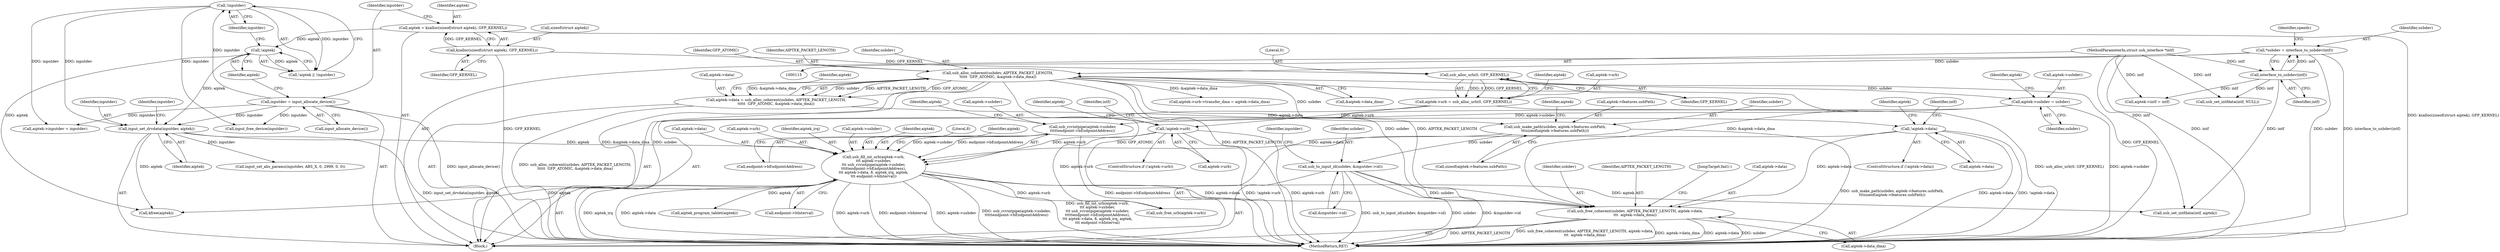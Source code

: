digraph "0_linux_8e20cf2bce122ce9262d6034ee5d5b76fbb92f96@API" {
"1000760" [label="(Call,usb_free_coherent(usbdev, AIPTEK_PACKET_LENGTH, aiptek->data,\n\t\t\t  aiptek->data_dma))"];
"1000168" [label="(Call,usb_alloc_coherent(usbdev, AIPTEK_PACKET_LENGTH,\n\t\t\t\t\t  GFP_ATOMIC, &aiptek->data_dma))"];
"1000120" [label="(Call,*usbdev = interface_to_usbdev(intf))"];
"1000122" [label="(Call,interface_to_usbdev(intf))"];
"1000116" [label="(MethodParameterIn,struct usb_interface *intf)"];
"1000389" [label="(Call,usb_to_input_id(usbdev, &inputdev->id))"];
"1000349" [label="(Call,usb_make_path(usbdev, aiptek->features.usbPath,\n\t\t\tsizeof(aiptek->features.usbPath)))"];
"1000177" [label="(Call,!aiptek->data)"];
"1000164" [label="(Call,aiptek->data = usb_alloc_coherent(usbdev, AIPTEK_PACKET_LENGTH,\n\t\t\t\t\t  GFP_ATOMIC, &aiptek->data_dma))"];
"1000599" [label="(Call,usb_fill_int_urb(aiptek->urb,\n\t\t\t aiptek->usbdev,\n\t\t\t usb_rcvintpipe(aiptek->usbdev,\n\t\t\t\t\tendpoint->bEndpointAddress),\n\t\t\t aiptek->data, 8, aiptek_irq, aiptek,\n\t\t\t endpoint->bInterval))"];
"1000197" [label="(Call,!aiptek->urb)"];
"1000189" [label="(Call,aiptek->urb = usb_alloc_urb(0, GFP_KERNEL))"];
"1000193" [label="(Call,usb_alloc_urb(0, GFP_KERNEL))"];
"1000143" [label="(Call,kzalloc(sizeof(struct aiptek), GFP_KERNEL))"];
"1000606" [label="(Call,usb_rcvintpipe(aiptek->usbdev,\n\t\t\t\t\tendpoint->bEndpointAddress))"];
"1000214" [label="(Call,aiptek->usbdev = usbdev)"];
"1000405" [label="(Call,input_set_drvdata(inputdev, aiptek))"];
"1000154" [label="(Call,!inputdev)"];
"1000147" [label="(Call,inputdev = input_allocate_device())"];
"1000152" [label="(Call,!aiptek)"];
"1000141" [label="(Call,aiptek = kzalloc(sizeof(struct aiptek), GFP_KERNEL))"];
"1000195" [label="(Identifier,GFP_KERNEL)"];
"1000142" [label="(Identifier,aiptek)"];
"1000607" [label="(Call,aiptek->usbdev)"];
"1000153" [label="(Identifier,aiptek)"];
"1000613" [label="(Call,aiptek->data)"];
"1000123" [label="(Identifier,intf)"];
"1000155" [label="(Identifier,inputdev)"];
"1000177" [label="(Call,!aiptek->data)"];
"1000614" [label="(Identifier,aiptek)"];
"1000351" [label="(Call,aiptek->features.usbPath)"];
"1000169" [label="(Identifier,usbdev)"];
"1000198" [label="(Call,aiptek->urb)"];
"1000193" [label="(Call,usb_alloc_urb(0, GFP_KERNEL))"];
"1000189" [label="(Call,aiptek->urb = usb_alloc_urb(0, GFP_KERNEL))"];
"1000610" [label="(Call,endpoint->bEndpointAddress)"];
"1000700" [label="(Call,usb_set_intfdata(intf, aiptek))"];
"1000121" [label="(Identifier,usbdev)"];
"1000194" [label="(Literal,0)"];
"1000762" [label="(Identifier,AIPTEK_PACKET_LENGTH)"];
"1000350" [label="(Identifier,usbdev)"];
"1000760" [label="(Call,usb_free_coherent(usbdev, AIPTEK_PACKET_LENGTH, aiptek->data,\n\t\t\t  aiptek->data_dma))"];
"1000391" [label="(Call,&inputdev->id)"];
"1000770" [label="(Call,usb_set_intfdata(intf, NULL))"];
"1000141" [label="(Call,aiptek = kzalloc(sizeof(struct aiptek), GFP_KERNEL))"];
"1000779" [label="(MethodReturn,RET)"];
"1000118" [label="(Block,)"];
"1000405" [label="(Call,input_set_drvdata(inputdev, aiptek))"];
"1000176" [label="(ControlStructure,if (!aiptek->data))"];
"1000219" [label="(Call,aiptek->intf = intf)"];
"1000147" [label="(Call,inputdev = input_allocate_device())"];
"1000209" [label="(Call,aiptek->inputdev = inputdev)"];
"1000185" [label="(Identifier,intf)"];
"1000152" [label="(Call,!aiptek)"];
"1000199" [label="(Identifier,aiptek)"];
"1000116" [label="(MethodParameterIn,struct usb_interface *intf)"];
"1000214" [label="(Call,aiptek->usbdev = usbdev)"];
"1000191" [label="(Identifier,aiptek)"];
"1000171" [label="(Identifier,GFP_ATOMIC)"];
"1000143" [label="(Call,kzalloc(sizeof(struct aiptek), GFP_KERNEL))"];
"1000600" [label="(Call,aiptek->urb)"];
"1000775" [label="(Call,kfree(aiptek))"];
"1000365" [label="(Identifier,aiptek)"];
"1000154" [label="(Call,!inputdev)"];
"1000660" [label="(Call,aiptek_program_tablet(aiptek))"];
"1000170" [label="(Identifier,AIPTEK_PACKET_LENGTH)"];
"1000619" [label="(Call,endpoint->bInterval)"];
"1000151" [label="(Call,!aiptek || !inputdev)"];
"1000164" [label="(Call,aiptek->data = usb_alloc_coherent(usbdev, AIPTEK_PACKET_LENGTH,\n\t\t\t\t\t  GFP_ATOMIC, &aiptek->data_dma))"];
"1000349" [label="(Call,usb_make_path(usbdev, aiptek->features.usbPath,\n\t\t\tsizeof(aiptek->features.usbPath)))"];
"1000356" [label="(Call,sizeof(aiptek->features.usbPath))"];
"1000165" [label="(Call,aiptek->data)"];
"1000197" [label="(Call,!aiptek->urb)"];
"1000211" [label="(Identifier,aiptek)"];
"1000407" [label="(Identifier,aiptek)"];
"1000149" [label="(Call,input_allocate_device())"];
"1000122" [label="(Call,interface_to_usbdev(intf))"];
"1000196" [label="(ControlStructure,if (!aiptek->urb))"];
"1000766" [label="(Call,aiptek->data_dma)"];
"1000617" [label="(Identifier,aiptek_irq)"];
"1000148" [label="(Identifier,inputdev)"];
"1000390" [label="(Identifier,usbdev)"];
"1000146" [label="(Identifier,GFP_KERNEL)"];
"1000603" [label="(Call,aiptek->usbdev)"];
"1000190" [label="(Call,aiptek->urb)"];
"1000144" [label="(Call,sizeof(struct aiptek))"];
"1000618" [label="(Identifier,aiptek)"];
"1000168" [label="(Call,usb_alloc_coherent(usbdev, AIPTEK_PACKET_LENGTH,\n\t\t\t\t\t  GFP_ATOMIC, &aiptek->data_dma))"];
"1000769" [label="(JumpTarget,fail1:)"];
"1000622" [label="(Call,aiptek->urb->transfer_dma = aiptek->data_dma)"];
"1000508" [label="(Call,input_set_abs_params(inputdev, ABS_X, 0, 2999, 0, 0))"];
"1000406" [label="(Identifier,inputdev)"];
"1000755" [label="(Call,usb_free_urb(aiptek->urb))"];
"1000606" [label="(Call,usb_rcvintpipe(aiptek->usbdev,\n\t\t\t\t\tendpoint->bEndpointAddress))"];
"1000221" [label="(Identifier,aiptek)"];
"1000398" [label="(Identifier,inputdev)"];
"1000763" [label="(Call,aiptek->data)"];
"1000178" [label="(Call,aiptek->data)"];
"1000120" [label="(Call,*usbdev = interface_to_usbdev(intf))"];
"1000773" [label="(Call,input_free_device(inputdev))"];
"1000410" [label="(Identifier,inputdev)"];
"1000130" [label="(Identifier,speeds)"];
"1000389" [label="(Call,usb_to_input_id(usbdev, &inputdev->id))"];
"1000599" [label="(Call,usb_fill_int_urb(aiptek->urb,\n\t\t\t aiptek->usbdev,\n\t\t\t usb_rcvintpipe(aiptek->usbdev,\n\t\t\t\t\tendpoint->bEndpointAddress),\n\t\t\t aiptek->data, 8, aiptek_irq, aiptek,\n\t\t\t endpoint->bInterval))"];
"1000616" [label="(Literal,8)"];
"1000761" [label="(Identifier,usbdev)"];
"1000625" [label="(Identifier,aiptek)"];
"1000218" [label="(Identifier,usbdev)"];
"1000179" [label="(Identifier,aiptek)"];
"1000205" [label="(Identifier,intf)"];
"1000172" [label="(Call,&aiptek->data_dma)"];
"1000215" [label="(Call,aiptek->usbdev)"];
"1000760" -> "1000118"  [label="AST: "];
"1000760" -> "1000766"  [label="CFG: "];
"1000761" -> "1000760"  [label="AST: "];
"1000762" -> "1000760"  [label="AST: "];
"1000763" -> "1000760"  [label="AST: "];
"1000766" -> "1000760"  [label="AST: "];
"1000769" -> "1000760"  [label="CFG: "];
"1000760" -> "1000779"  [label="DDG: AIPTEK_PACKET_LENGTH"];
"1000760" -> "1000779"  [label="DDG: usb_free_coherent(usbdev, AIPTEK_PACKET_LENGTH, aiptek->data,\n\t\t\t  aiptek->data_dma)"];
"1000760" -> "1000779"  [label="DDG: aiptek->data_dma"];
"1000760" -> "1000779"  [label="DDG: aiptek->data"];
"1000760" -> "1000779"  [label="DDG: usbdev"];
"1000168" -> "1000760"  [label="DDG: usbdev"];
"1000168" -> "1000760"  [label="DDG: AIPTEK_PACKET_LENGTH"];
"1000168" -> "1000760"  [label="DDG: &aiptek->data_dma"];
"1000389" -> "1000760"  [label="DDG: usbdev"];
"1000177" -> "1000760"  [label="DDG: aiptek->data"];
"1000599" -> "1000760"  [label="DDG: aiptek->data"];
"1000168" -> "1000164"  [label="AST: "];
"1000168" -> "1000172"  [label="CFG: "];
"1000169" -> "1000168"  [label="AST: "];
"1000170" -> "1000168"  [label="AST: "];
"1000171" -> "1000168"  [label="AST: "];
"1000172" -> "1000168"  [label="AST: "];
"1000164" -> "1000168"  [label="CFG: "];
"1000168" -> "1000779"  [label="DDG: &aiptek->data_dma"];
"1000168" -> "1000779"  [label="DDG: usbdev"];
"1000168" -> "1000779"  [label="DDG: GFP_ATOMIC"];
"1000168" -> "1000779"  [label="DDG: AIPTEK_PACKET_LENGTH"];
"1000168" -> "1000164"  [label="DDG: usbdev"];
"1000168" -> "1000164"  [label="DDG: AIPTEK_PACKET_LENGTH"];
"1000168" -> "1000164"  [label="DDG: GFP_ATOMIC"];
"1000168" -> "1000164"  [label="DDG: &aiptek->data_dma"];
"1000120" -> "1000168"  [label="DDG: usbdev"];
"1000168" -> "1000214"  [label="DDG: usbdev"];
"1000168" -> "1000349"  [label="DDG: usbdev"];
"1000168" -> "1000622"  [label="DDG: &aiptek->data_dma"];
"1000120" -> "1000118"  [label="AST: "];
"1000120" -> "1000122"  [label="CFG: "];
"1000121" -> "1000120"  [label="AST: "];
"1000122" -> "1000120"  [label="AST: "];
"1000130" -> "1000120"  [label="CFG: "];
"1000120" -> "1000779"  [label="DDG: usbdev"];
"1000120" -> "1000779"  [label="DDG: interface_to_usbdev(intf)"];
"1000122" -> "1000120"  [label="DDG: intf"];
"1000122" -> "1000123"  [label="CFG: "];
"1000123" -> "1000122"  [label="AST: "];
"1000116" -> "1000122"  [label="DDG: intf"];
"1000122" -> "1000219"  [label="DDG: intf"];
"1000122" -> "1000700"  [label="DDG: intf"];
"1000122" -> "1000770"  [label="DDG: intf"];
"1000116" -> "1000115"  [label="AST: "];
"1000116" -> "1000779"  [label="DDG: intf"];
"1000116" -> "1000219"  [label="DDG: intf"];
"1000116" -> "1000700"  [label="DDG: intf"];
"1000116" -> "1000770"  [label="DDG: intf"];
"1000389" -> "1000118"  [label="AST: "];
"1000389" -> "1000391"  [label="CFG: "];
"1000390" -> "1000389"  [label="AST: "];
"1000391" -> "1000389"  [label="AST: "];
"1000398" -> "1000389"  [label="CFG: "];
"1000389" -> "1000779"  [label="DDG: usb_to_input_id(usbdev, &inputdev->id)"];
"1000389" -> "1000779"  [label="DDG: usbdev"];
"1000389" -> "1000779"  [label="DDG: &inputdev->id"];
"1000349" -> "1000389"  [label="DDG: usbdev"];
"1000349" -> "1000118"  [label="AST: "];
"1000349" -> "1000356"  [label="CFG: "];
"1000350" -> "1000349"  [label="AST: "];
"1000351" -> "1000349"  [label="AST: "];
"1000356" -> "1000349"  [label="AST: "];
"1000365" -> "1000349"  [label="CFG: "];
"1000349" -> "1000779"  [label="DDG: usb_make_path(usbdev, aiptek->features.usbPath,\n\t\t\tsizeof(aiptek->features.usbPath))"];
"1000177" -> "1000176"  [label="AST: "];
"1000177" -> "1000178"  [label="CFG: "];
"1000178" -> "1000177"  [label="AST: "];
"1000185" -> "1000177"  [label="CFG: "];
"1000191" -> "1000177"  [label="CFG: "];
"1000177" -> "1000779"  [label="DDG: aiptek->data"];
"1000177" -> "1000779"  [label="DDG: !aiptek->data"];
"1000164" -> "1000177"  [label="DDG: aiptek->data"];
"1000177" -> "1000599"  [label="DDG: aiptek->data"];
"1000164" -> "1000118"  [label="AST: "];
"1000165" -> "1000164"  [label="AST: "];
"1000179" -> "1000164"  [label="CFG: "];
"1000164" -> "1000779"  [label="DDG: usb_alloc_coherent(usbdev, AIPTEK_PACKET_LENGTH,\n\t\t\t\t\t  GFP_ATOMIC, &aiptek->data_dma)"];
"1000599" -> "1000118"  [label="AST: "];
"1000599" -> "1000619"  [label="CFG: "];
"1000600" -> "1000599"  [label="AST: "];
"1000603" -> "1000599"  [label="AST: "];
"1000606" -> "1000599"  [label="AST: "];
"1000613" -> "1000599"  [label="AST: "];
"1000616" -> "1000599"  [label="AST: "];
"1000617" -> "1000599"  [label="AST: "];
"1000618" -> "1000599"  [label="AST: "];
"1000619" -> "1000599"  [label="AST: "];
"1000625" -> "1000599"  [label="CFG: "];
"1000599" -> "1000779"  [label="DDG: usb_fill_int_urb(aiptek->urb,\n\t\t\t aiptek->usbdev,\n\t\t\t usb_rcvintpipe(aiptek->usbdev,\n\t\t\t\t\tendpoint->bEndpointAddress),\n\t\t\t aiptek->data, 8, aiptek_irq, aiptek,\n\t\t\t endpoint->bInterval)"];
"1000599" -> "1000779"  [label="DDG: aiptek_irq"];
"1000599" -> "1000779"  [label="DDG: aiptek->data"];
"1000599" -> "1000779"  [label="DDG: aiptek->urb"];
"1000599" -> "1000779"  [label="DDG: endpoint->bInterval"];
"1000599" -> "1000779"  [label="DDG: aiptek->usbdev"];
"1000599" -> "1000779"  [label="DDG: usb_rcvintpipe(aiptek->usbdev,\n\t\t\t\t\tendpoint->bEndpointAddress)"];
"1000197" -> "1000599"  [label="DDG: aiptek->urb"];
"1000606" -> "1000599"  [label="DDG: aiptek->usbdev"];
"1000606" -> "1000599"  [label="DDG: endpoint->bEndpointAddress"];
"1000405" -> "1000599"  [label="DDG: aiptek"];
"1000599" -> "1000660"  [label="DDG: aiptek"];
"1000599" -> "1000700"  [label="DDG: aiptek"];
"1000599" -> "1000755"  [label="DDG: aiptek->urb"];
"1000599" -> "1000775"  [label="DDG: aiptek"];
"1000197" -> "1000196"  [label="AST: "];
"1000197" -> "1000198"  [label="CFG: "];
"1000198" -> "1000197"  [label="AST: "];
"1000205" -> "1000197"  [label="CFG: "];
"1000211" -> "1000197"  [label="CFG: "];
"1000197" -> "1000779"  [label="DDG: !aiptek->urb"];
"1000197" -> "1000779"  [label="DDG: aiptek->urb"];
"1000189" -> "1000197"  [label="DDG: aiptek->urb"];
"1000197" -> "1000755"  [label="DDG: aiptek->urb"];
"1000189" -> "1000118"  [label="AST: "];
"1000189" -> "1000193"  [label="CFG: "];
"1000190" -> "1000189"  [label="AST: "];
"1000193" -> "1000189"  [label="AST: "];
"1000199" -> "1000189"  [label="CFG: "];
"1000189" -> "1000779"  [label="DDG: usb_alloc_urb(0, GFP_KERNEL)"];
"1000193" -> "1000189"  [label="DDG: 0"];
"1000193" -> "1000189"  [label="DDG: GFP_KERNEL"];
"1000193" -> "1000195"  [label="CFG: "];
"1000194" -> "1000193"  [label="AST: "];
"1000195" -> "1000193"  [label="AST: "];
"1000193" -> "1000779"  [label="DDG: GFP_KERNEL"];
"1000143" -> "1000193"  [label="DDG: GFP_KERNEL"];
"1000143" -> "1000141"  [label="AST: "];
"1000143" -> "1000146"  [label="CFG: "];
"1000144" -> "1000143"  [label="AST: "];
"1000146" -> "1000143"  [label="AST: "];
"1000141" -> "1000143"  [label="CFG: "];
"1000143" -> "1000779"  [label="DDG: GFP_KERNEL"];
"1000143" -> "1000141"  [label="DDG: GFP_KERNEL"];
"1000606" -> "1000610"  [label="CFG: "];
"1000607" -> "1000606"  [label="AST: "];
"1000610" -> "1000606"  [label="AST: "];
"1000614" -> "1000606"  [label="CFG: "];
"1000606" -> "1000779"  [label="DDG: endpoint->bEndpointAddress"];
"1000214" -> "1000606"  [label="DDG: aiptek->usbdev"];
"1000214" -> "1000118"  [label="AST: "];
"1000214" -> "1000218"  [label="CFG: "];
"1000215" -> "1000214"  [label="AST: "];
"1000218" -> "1000214"  [label="AST: "];
"1000221" -> "1000214"  [label="CFG: "];
"1000214" -> "1000779"  [label="DDG: aiptek->usbdev"];
"1000405" -> "1000118"  [label="AST: "];
"1000405" -> "1000407"  [label="CFG: "];
"1000406" -> "1000405"  [label="AST: "];
"1000407" -> "1000405"  [label="AST: "];
"1000410" -> "1000405"  [label="CFG: "];
"1000405" -> "1000779"  [label="DDG: input_set_drvdata(inputdev, aiptek)"];
"1000154" -> "1000405"  [label="DDG: inputdev"];
"1000147" -> "1000405"  [label="DDG: inputdev"];
"1000152" -> "1000405"  [label="DDG: aiptek"];
"1000405" -> "1000508"  [label="DDG: inputdev"];
"1000405" -> "1000775"  [label="DDG: aiptek"];
"1000154" -> "1000151"  [label="AST: "];
"1000154" -> "1000155"  [label="CFG: "];
"1000155" -> "1000154"  [label="AST: "];
"1000151" -> "1000154"  [label="CFG: "];
"1000154" -> "1000151"  [label="DDG: inputdev"];
"1000147" -> "1000154"  [label="DDG: inputdev"];
"1000154" -> "1000209"  [label="DDG: inputdev"];
"1000154" -> "1000773"  [label="DDG: inputdev"];
"1000147" -> "1000118"  [label="AST: "];
"1000147" -> "1000149"  [label="CFG: "];
"1000148" -> "1000147"  [label="AST: "];
"1000149" -> "1000147"  [label="AST: "];
"1000153" -> "1000147"  [label="CFG: "];
"1000147" -> "1000779"  [label="DDG: input_allocate_device()"];
"1000147" -> "1000209"  [label="DDG: inputdev"];
"1000147" -> "1000773"  [label="DDG: inputdev"];
"1000152" -> "1000151"  [label="AST: "];
"1000152" -> "1000153"  [label="CFG: "];
"1000153" -> "1000152"  [label="AST: "];
"1000155" -> "1000152"  [label="CFG: "];
"1000151" -> "1000152"  [label="CFG: "];
"1000152" -> "1000151"  [label="DDG: aiptek"];
"1000141" -> "1000152"  [label="DDG: aiptek"];
"1000152" -> "1000775"  [label="DDG: aiptek"];
"1000141" -> "1000118"  [label="AST: "];
"1000142" -> "1000141"  [label="AST: "];
"1000148" -> "1000141"  [label="CFG: "];
"1000141" -> "1000779"  [label="DDG: kzalloc(sizeof(struct aiptek), GFP_KERNEL)"];
}
